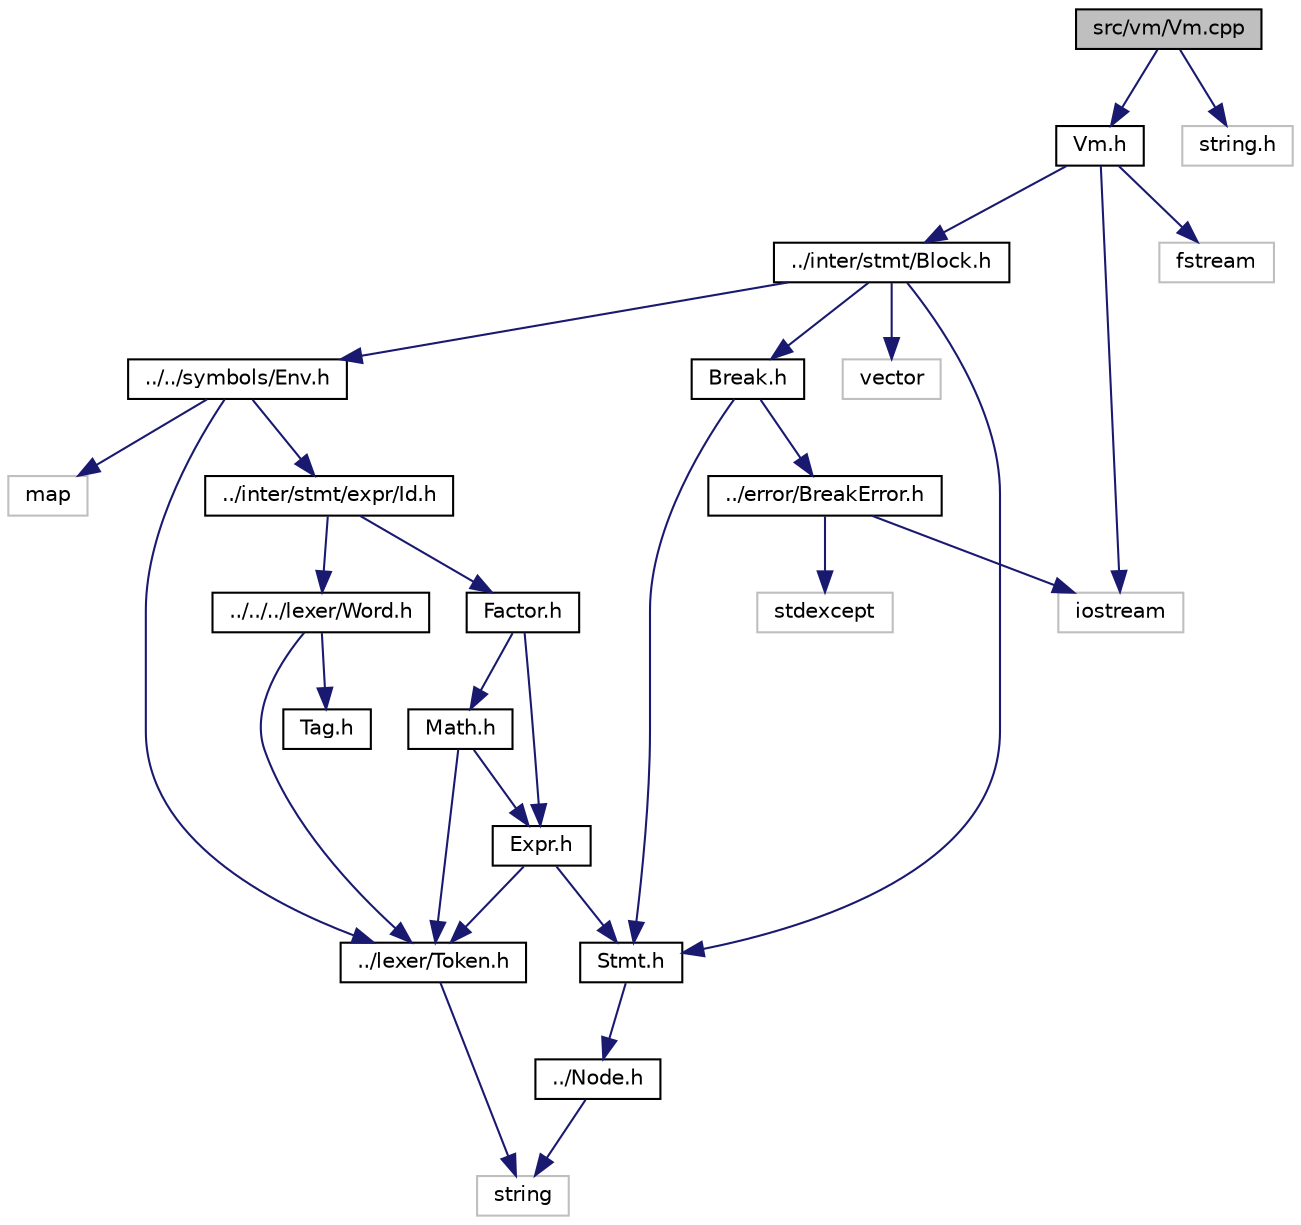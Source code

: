 digraph "src/vm/Vm.cpp"
{
  edge [fontname="Helvetica",fontsize="10",labelfontname="Helvetica",labelfontsize="10"];
  node [fontname="Helvetica",fontsize="10",shape=record];
  Node0 [label="src/vm/Vm.cpp",height=0.2,width=0.4,color="black", fillcolor="grey75", style="filled", fontcolor="black"];
  Node0 -> Node1 [color="midnightblue",fontsize="10",style="solid"];
  Node1 [label="Vm.h",height=0.2,width=0.4,color="black", fillcolor="white", style="filled",URL="$_vm_8h.html"];
  Node1 -> Node2 [color="midnightblue",fontsize="10",style="solid"];
  Node2 [label="../inter/stmt/Block.h",height=0.2,width=0.4,color="black", fillcolor="white", style="filled",URL="$_block_8h.html"];
  Node2 -> Node3 [color="midnightblue",fontsize="10",style="solid"];
  Node3 [label="Stmt.h",height=0.2,width=0.4,color="black", fillcolor="white", style="filled",URL="$_stmt_8h.html"];
  Node3 -> Node4 [color="midnightblue",fontsize="10",style="solid"];
  Node4 [label="../Node.h",height=0.2,width=0.4,color="black", fillcolor="white", style="filled",URL="$_node_8h.html"];
  Node4 -> Node5 [color="midnightblue",fontsize="10",style="solid"];
  Node5 [label="string",height=0.2,width=0.4,color="grey75", fillcolor="white", style="filled"];
  Node2 -> Node6 [color="midnightblue",fontsize="10",style="solid"];
  Node6 [label="../../symbols/Env.h",height=0.2,width=0.4,color="black", fillcolor="white", style="filled",URL="$_env_8h.html"];
  Node6 -> Node7 [color="midnightblue",fontsize="10",style="solid"];
  Node7 [label="map",height=0.2,width=0.4,color="grey75", fillcolor="white", style="filled"];
  Node6 -> Node8 [color="midnightblue",fontsize="10",style="solid"];
  Node8 [label="../lexer/Token.h",height=0.2,width=0.4,color="black", fillcolor="white", style="filled",URL="$_token_8h.html"];
  Node8 -> Node5 [color="midnightblue",fontsize="10",style="solid"];
  Node6 -> Node9 [color="midnightblue",fontsize="10",style="solid"];
  Node9 [label="../inter/stmt/expr/Id.h",height=0.2,width=0.4,color="black", fillcolor="white", style="filled",URL="$_id_8h.html"];
  Node9 -> Node10 [color="midnightblue",fontsize="10",style="solid"];
  Node10 [label="Factor.h",height=0.2,width=0.4,color="black", fillcolor="white", style="filled",URL="$_factor_8h.html"];
  Node10 -> Node11 [color="midnightblue",fontsize="10",style="solid"];
  Node11 [label="Expr.h",height=0.2,width=0.4,color="black", fillcolor="white", style="filled",URL="$_expr_8h.html"];
  Node11 -> Node3 [color="midnightblue",fontsize="10",style="solid"];
  Node11 -> Node8 [color="midnightblue",fontsize="10",style="solid"];
  Node10 -> Node12 [color="midnightblue",fontsize="10",style="solid"];
  Node12 [label="Math.h",height=0.2,width=0.4,color="black", fillcolor="white", style="filled",URL="$_math_8h.html"];
  Node12 -> Node8 [color="midnightblue",fontsize="10",style="solid"];
  Node12 -> Node11 [color="midnightblue",fontsize="10",style="solid"];
  Node9 -> Node13 [color="midnightblue",fontsize="10",style="solid"];
  Node13 [label="../../../lexer/Word.h",height=0.2,width=0.4,color="black", fillcolor="white", style="filled",URL="$_word_8h.html"];
  Node13 -> Node8 [color="midnightblue",fontsize="10",style="solid"];
  Node13 -> Node14 [color="midnightblue",fontsize="10",style="solid"];
  Node14 [label="Tag.h",height=0.2,width=0.4,color="black", fillcolor="white", style="filled",URL="$_tag_8h.html"];
  Node2 -> Node15 [color="midnightblue",fontsize="10",style="solid"];
  Node15 [label="Break.h",height=0.2,width=0.4,color="black", fillcolor="white", style="filled",URL="$_break_8h.html"];
  Node15 -> Node3 [color="midnightblue",fontsize="10",style="solid"];
  Node15 -> Node16 [color="midnightblue",fontsize="10",style="solid"];
  Node16 [label="../error/BreakError.h",height=0.2,width=0.4,color="black", fillcolor="white", style="filled",URL="$_break_error_8h.html"];
  Node16 -> Node17 [color="midnightblue",fontsize="10",style="solid"];
  Node17 [label="stdexcept",height=0.2,width=0.4,color="grey75", fillcolor="white", style="filled"];
  Node16 -> Node18 [color="midnightblue",fontsize="10",style="solid"];
  Node18 [label="iostream",height=0.2,width=0.4,color="grey75", fillcolor="white", style="filled"];
  Node2 -> Node19 [color="midnightblue",fontsize="10",style="solid"];
  Node19 [label="vector",height=0.2,width=0.4,color="grey75", fillcolor="white", style="filled"];
  Node1 -> Node18 [color="midnightblue",fontsize="10",style="solid"];
  Node1 -> Node20 [color="midnightblue",fontsize="10",style="solid"];
  Node20 [label="fstream",height=0.2,width=0.4,color="grey75", fillcolor="white", style="filled"];
  Node0 -> Node21 [color="midnightblue",fontsize="10",style="solid"];
  Node21 [label="string.h",height=0.2,width=0.4,color="grey75", fillcolor="white", style="filled"];
}
